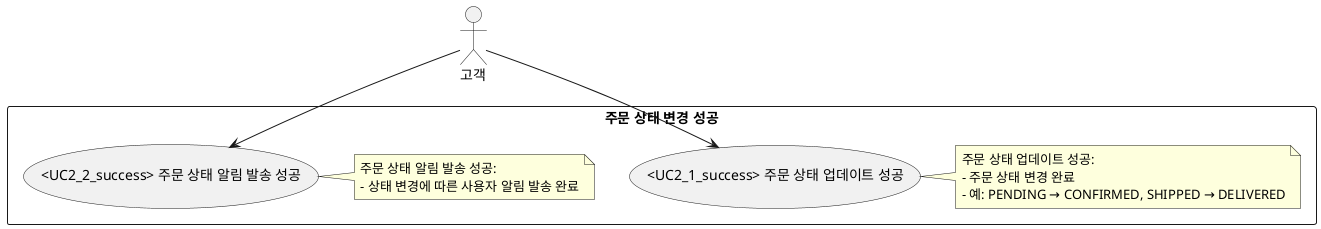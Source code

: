 @startuml
actor "고객" as Customer

rectangle "주문 상태 변경 성공" {
  usecase "<UC2_1_success> 주문 상태 업데이트 성공" as UC2_1_success
  note right
  주문 상태 업데이트 성공:
  - 주문 상태 변경 완료
  - 예: PENDING → CONFIRMED, SHIPPED → DELIVERED
  end note

  usecase "<UC2_2_success> 주문 상태 알림 발송 성공" as UC2_2_success
  note right
  주문 상태 알림 발송 성공:
  - 상태 변경에 따른 사용자 알림 발송 완료
  end note
}

Customer --> UC2_1_success
Customer --> UC2_2_success
@enduml
